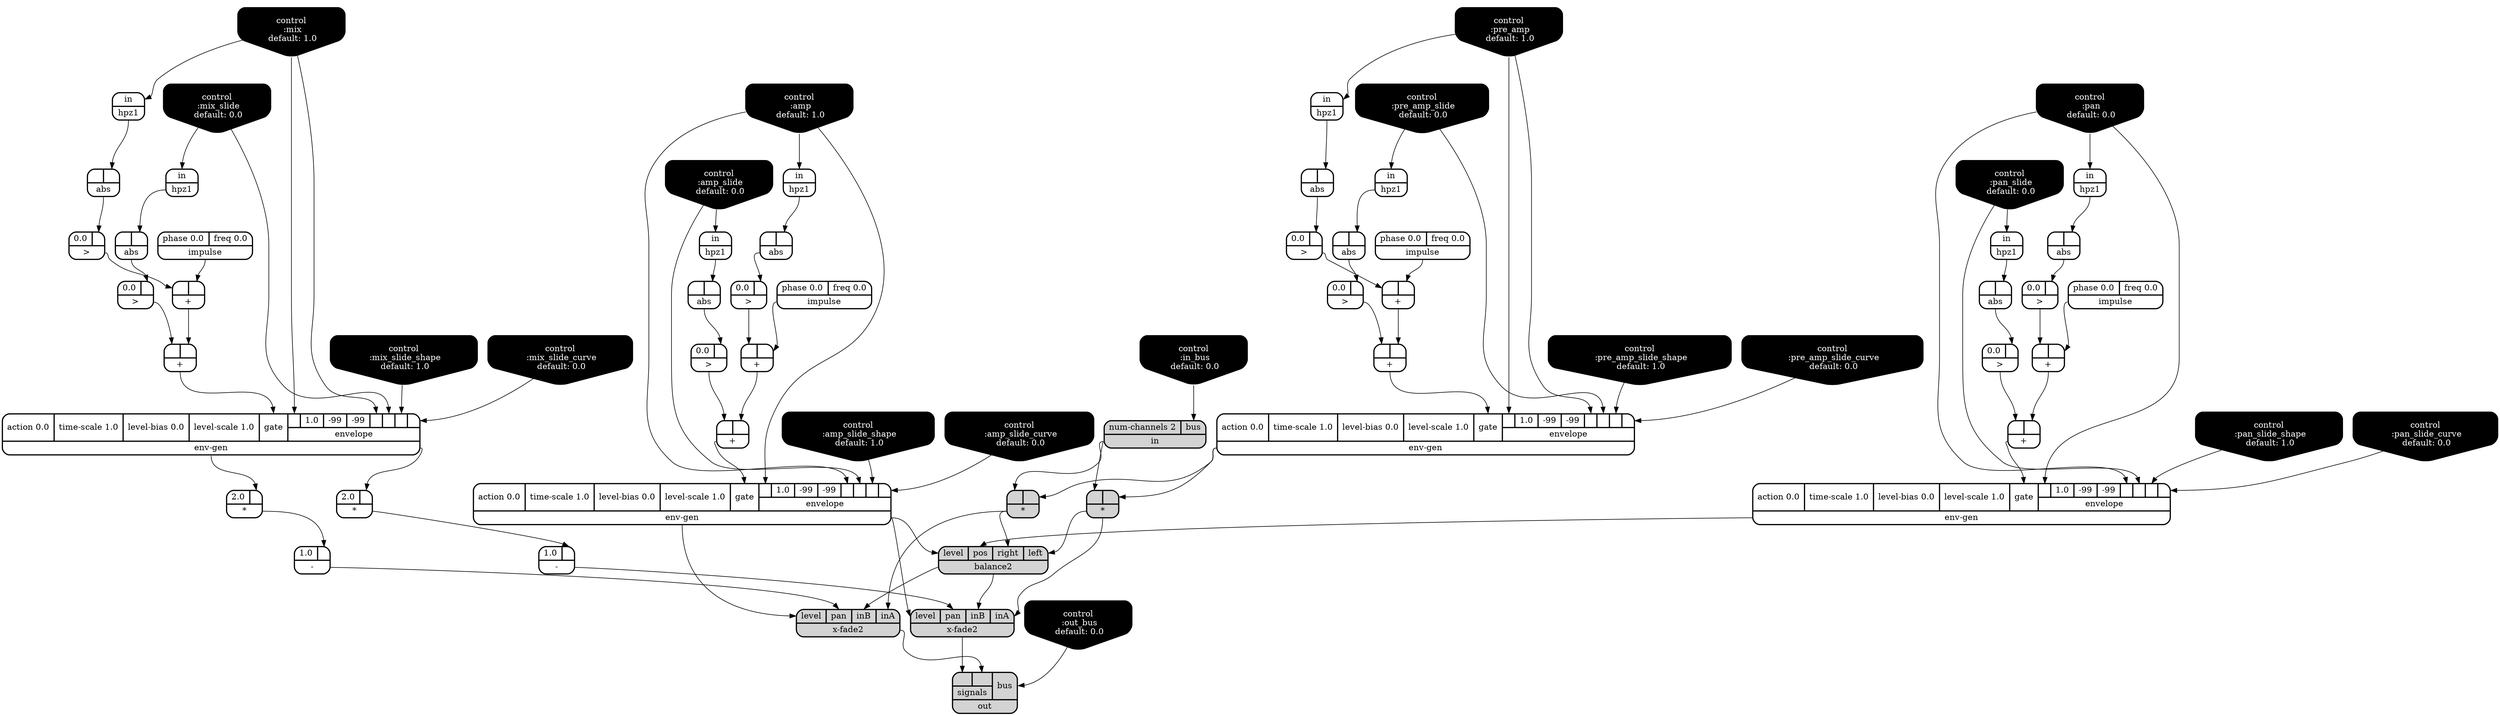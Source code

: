 digraph synthdef {
33 [label = "{{ <b> |<a> } |<__UG_NAME__>* }" style="filled, bold, rounded"  shape=record rankdir=LR];
34 [label = "{{ <b> |<a> } |<__UG_NAME__>* }" style="filled, bold, rounded"  shape=record rankdir=LR];
62 [label = "{{ <b> 2.0|<a> } |<__UG_NAME__>* }" style="bold, rounded" shape=record rankdir=LR];
65 [label = "{{ <b> 2.0|<a> } |<__UG_NAME__>* }" style="bold, rounded" shape=record rankdir=LR];
27 [label = "{{ <b> |<a> } |<__UG_NAME__>+ }" style="bold, rounded" shape=record rankdir=LR];
30 [label = "{{ <b> |<a> } |<__UG_NAME__>+ }" style="bold, rounded" shape=record rankdir=LR];
36 [label = "{{ <b> |<a> } |<__UG_NAME__>+ }" style="bold, rounded" shape=record rankdir=LR];
40 [label = "{{ <b> |<a> } |<__UG_NAME__>+ }" style="bold, rounded" shape=record rankdir=LR];
46 [label = "{{ <b> |<a> } |<__UG_NAME__>+ }" style="bold, rounded" shape=record rankdir=LR];
49 [label = "{{ <b> |<a> } |<__UG_NAME__>+ }" style="bold, rounded" shape=record rankdir=LR];
56 [label = "{{ <b> |<a> } |<__UG_NAME__>+ }" style="bold, rounded" shape=record rankdir=LR];
60 [label = "{{ <b> |<a> } |<__UG_NAME__>+ }" style="bold, rounded" shape=record rankdir=LR];
63 [label = "{{ <b> 1.0|<a> } |<__UG_NAME__>- }" style="bold, rounded" shape=record rankdir=LR];
66 [label = "{{ <b> 1.0|<a> } |<__UG_NAME__>- }" style="bold, rounded" shape=record rankdir=LR];
21 [label = "{{ <b> 0.0|<a> } |<__UG_NAME__>\> }" style="bold, rounded" shape=record rankdir=LR];
25 [label = "{{ <b> 0.0|<a> } |<__UG_NAME__>\> }" style="bold, rounded" shape=record rankdir=LR];
29 [label = "{{ <b> 0.0|<a> } |<__UG_NAME__>\> }" style="bold, rounded" shape=record rankdir=LR];
39 [label = "{{ <b> 0.0|<a> } |<__UG_NAME__>\> }" style="bold, rounded" shape=record rankdir=LR];
45 [label = "{{ <b> 0.0|<a> } |<__UG_NAME__>\> }" style="bold, rounded" shape=record rankdir=LR];
48 [label = "{{ <b> 0.0|<a> } |<__UG_NAME__>\> }" style="bold, rounded" shape=record rankdir=LR];
55 [label = "{{ <b> 0.0|<a> } |<__UG_NAME__>\> }" style="bold, rounded" shape=record rankdir=LR];
59 [label = "{{ <b> 0.0|<a> } |<__UG_NAME__>\> }" style="bold, rounded" shape=record rankdir=LR];
20 [label = "{{ <b> |<a> } |<__UG_NAME__>abs }" style="bold, rounded" shape=record rankdir=LR];
24 [label = "{{ <b> |<a> } |<__UG_NAME__>abs }" style="bold, rounded" shape=record rankdir=LR];
28 [label = "{{ <b> |<a> } |<__UG_NAME__>abs }" style="bold, rounded" shape=record rankdir=LR];
38 [label = "{{ <b> |<a> } |<__UG_NAME__>abs }" style="bold, rounded" shape=record rankdir=LR];
44 [label = "{{ <b> |<a> } |<__UG_NAME__>abs }" style="bold, rounded" shape=record rankdir=LR];
47 [label = "{{ <b> |<a> } |<__UG_NAME__>abs }" style="bold, rounded" shape=record rankdir=LR];
54 [label = "{{ <b> |<a> } |<__UG_NAME__>abs }" style="bold, rounded" shape=record rankdir=LR];
58 [label = "{{ <b> |<a> } |<__UG_NAME__>abs }" style="bold, rounded" shape=record rankdir=LR];
51 [label = "{{ <level> level|<pos> pos|<right> right|<left> left} |<__UG_NAME__>balance2 }" style="filled, bold, rounded"  shape=record rankdir=LR];
0 [label = "control
 :amp
 default: 1.0" shape=invhouse style="rounded, filled, bold" fillcolor=black fontcolor=white ]; 
1 [label = "control
 :amp_slide
 default: 0.0" shape=invhouse style="rounded, filled, bold" fillcolor=black fontcolor=white ]; 
2 [label = "control
 :amp_slide_shape
 default: 1.0" shape=invhouse style="rounded, filled, bold" fillcolor=black fontcolor=white ]; 
3 [label = "control
 :amp_slide_curve
 default: 0.0" shape=invhouse style="rounded, filled, bold" fillcolor=black fontcolor=white ]; 
4 [label = "control
 :mix
 default: 1.0" shape=invhouse style="rounded, filled, bold" fillcolor=black fontcolor=white ]; 
5 [label = "control
 :mix_slide
 default: 0.0" shape=invhouse style="rounded, filled, bold" fillcolor=black fontcolor=white ]; 
6 [label = "control
 :mix_slide_shape
 default: 1.0" shape=invhouse style="rounded, filled, bold" fillcolor=black fontcolor=white ]; 
7 [label = "control
 :mix_slide_curve
 default: 0.0" shape=invhouse style="rounded, filled, bold" fillcolor=black fontcolor=white ]; 
8 [label = "control
 :pre_amp
 default: 1.0" shape=invhouse style="rounded, filled, bold" fillcolor=black fontcolor=white ]; 
9 [label = "control
 :pre_amp_slide
 default: 0.0" shape=invhouse style="rounded, filled, bold" fillcolor=black fontcolor=white ]; 
10 [label = "control
 :pre_amp_slide_shape
 default: 1.0" shape=invhouse style="rounded, filled, bold" fillcolor=black fontcolor=white ]; 
11 [label = "control
 :pre_amp_slide_curve
 default: 0.0" shape=invhouse style="rounded, filled, bold" fillcolor=black fontcolor=white ]; 
12 [label = "control
 :pan
 default: 0.0" shape=invhouse style="rounded, filled, bold" fillcolor=black fontcolor=white ]; 
13 [label = "control
 :pan_slide
 default: 0.0" shape=invhouse style="rounded, filled, bold" fillcolor=black fontcolor=white ]; 
14 [label = "control
 :pan_slide_shape
 default: 1.0" shape=invhouse style="rounded, filled, bold" fillcolor=black fontcolor=white ]; 
15 [label = "control
 :pan_slide_curve
 default: 0.0" shape=invhouse style="rounded, filled, bold" fillcolor=black fontcolor=white ]; 
16 [label = "control
 :in_bus
 default: 0.0" shape=invhouse style="rounded, filled, bold" fillcolor=black fontcolor=white ]; 
17 [label = "control
 :out_bus
 default: 0.0" shape=invhouse style="rounded, filled, bold" fillcolor=black fontcolor=white ]; 
31 [label = "{{ <action> action 0.0|<time____scale> time-scale 1.0|<level____bias> level-bias 0.0|<level____scale> level-scale 1.0|<gate> gate|{{<envelope___control___0>|1.0|-99|-99|<envelope___control___4>|<envelope___control___5>|<envelope___control___6>|<envelope___control___7>}|envelope}} |<__UG_NAME__>env-gen }" style="bold, rounded" shape=record rankdir=LR];
41 [label = "{{ <action> action 0.0|<time____scale> time-scale 1.0|<level____bias> level-bias 0.0|<level____scale> level-scale 1.0|<gate> gate|{{<envelope___control___0>|1.0|-99|-99|<envelope___control___4>|<envelope___control___5>|<envelope___control___6>|<envelope___control___7>}|envelope}} |<__UG_NAME__>env-gen }" style="bold, rounded" shape=record rankdir=LR];
50 [label = "{{ <action> action 0.0|<time____scale> time-scale 1.0|<level____bias> level-bias 0.0|<level____scale> level-scale 1.0|<gate> gate|{{<envelope___control___0>|1.0|-99|-99|<envelope___control___4>|<envelope___control___5>|<envelope___control___6>|<envelope___control___7>}|envelope}} |<__UG_NAME__>env-gen }" style="bold, rounded" shape=record rankdir=LR];
61 [label = "{{ <action> action 0.0|<time____scale> time-scale 1.0|<level____bias> level-bias 0.0|<level____scale> level-scale 1.0|<gate> gate|{{<envelope___control___0>|1.0|-99|-99|<envelope___control___4>|<envelope___control___5>|<envelope___control___6>|<envelope___control___7>}|envelope}} |<__UG_NAME__>env-gen }" style="bold, rounded" shape=record rankdir=LR];
18 [label = "{{ <in> in} |<__UG_NAME__>hpz1 }" style="bold, rounded" shape=record rankdir=LR];
19 [label = "{{ <in> in} |<__UG_NAME__>hpz1 }" style="bold, rounded" shape=record rankdir=LR];
22 [label = "{{ <in> in} |<__UG_NAME__>hpz1 }" style="bold, rounded" shape=record rankdir=LR];
23 [label = "{{ <in> in} |<__UG_NAME__>hpz1 }" style="bold, rounded" shape=record rankdir=LR];
37 [label = "{{ <in> in} |<__UG_NAME__>hpz1 }" style="bold, rounded" shape=record rankdir=LR];
43 [label = "{{ <in> in} |<__UG_NAME__>hpz1 }" style="bold, rounded" shape=record rankdir=LR];
53 [label = "{{ <in> in} |<__UG_NAME__>hpz1 }" style="bold, rounded" shape=record rankdir=LR];
57 [label = "{{ <in> in} |<__UG_NAME__>hpz1 }" style="bold, rounded" shape=record rankdir=LR];
26 [label = "{{ <phase> phase 0.0|<freq> freq 0.0} |<__UG_NAME__>impulse }" style="bold, rounded" shape=record rankdir=LR];
35 [label = "{{ <phase> phase 0.0|<freq> freq 0.0} |<__UG_NAME__>impulse }" style="bold, rounded" shape=record rankdir=LR];
42 [label = "{{ <phase> phase 0.0|<freq> freq 0.0} |<__UG_NAME__>impulse }" style="bold, rounded" shape=record rankdir=LR];
52 [label = "{{ <phase> phase 0.0|<freq> freq 0.0} |<__UG_NAME__>impulse }" style="bold, rounded" shape=record rankdir=LR];
32 [label = "{{ <num____channels> num-channels 2|<bus> bus} |<__UG_NAME__>in }" style="filled, bold, rounded"  shape=record rankdir=LR];
68 [label = "{{ {{<signals___x____fade2___0>|<signals___x____fade2___1>}|signals}|<bus> bus} |<__UG_NAME__>out }" style="filled, bold, rounded"  shape=record rankdir=LR];
64 [label = "{{ <level> level|<pan> pan|<inb> inB|<ina> inA} |<__UG_NAME__>x-fade2 }" style="filled, bold, rounded"  shape=record rankdir=LR];
67 [label = "{{ <level> level|<pan> pan|<inb> inB|<ina> inA} |<__UG_NAME__>x-fade2 }" style="filled, bold, rounded"  shape=record rankdir=LR];

31:__UG_NAME__ -> 33:a ;
32:__UG_NAME__ -> 33:b ;
31:__UG_NAME__ -> 34:a ;
32:__UG_NAME__ -> 34:b ;
61:__UG_NAME__ -> 62:a ;
61:__UG_NAME__ -> 65:a ;
26:__UG_NAME__ -> 27:a ;
25:__UG_NAME__ -> 27:b ;
27:__UG_NAME__ -> 30:a ;
29:__UG_NAME__ -> 30:b ;
35:__UG_NAME__ -> 36:a ;
21:__UG_NAME__ -> 36:b ;
36:__UG_NAME__ -> 40:a ;
39:__UG_NAME__ -> 40:b ;
42:__UG_NAME__ -> 46:a ;
45:__UG_NAME__ -> 46:b ;
46:__UG_NAME__ -> 49:a ;
48:__UG_NAME__ -> 49:b ;
52:__UG_NAME__ -> 56:a ;
55:__UG_NAME__ -> 56:b ;
56:__UG_NAME__ -> 60:a ;
59:__UG_NAME__ -> 60:b ;
62:__UG_NAME__ -> 63:a ;
65:__UG_NAME__ -> 66:a ;
20:__UG_NAME__ -> 21:a ;
24:__UG_NAME__ -> 25:a ;
28:__UG_NAME__ -> 29:a ;
38:__UG_NAME__ -> 39:a ;
44:__UG_NAME__ -> 45:a ;
47:__UG_NAME__ -> 48:a ;
54:__UG_NAME__ -> 55:a ;
58:__UG_NAME__ -> 59:a ;
19:__UG_NAME__ -> 20:a ;
23:__UG_NAME__ -> 24:a ;
22:__UG_NAME__ -> 28:a ;
37:__UG_NAME__ -> 38:a ;
43:__UG_NAME__ -> 44:a ;
18:__UG_NAME__ -> 47:a ;
53:__UG_NAME__ -> 54:a ;
57:__UG_NAME__ -> 58:a ;
34:__UG_NAME__ -> 51:left ;
33:__UG_NAME__ -> 51:right ;
41:__UG_NAME__ -> 51:pos ;
50:__UG_NAME__ -> 51:level ;
8:__UG_NAME__ -> 31:envelope___control___0 ;
8:__UG_NAME__ -> 31:envelope___control___4 ;
9:__UG_NAME__ -> 31:envelope___control___5 ;
10:__UG_NAME__ -> 31:envelope___control___6 ;
11:__UG_NAME__ -> 31:envelope___control___7 ;
30:__UG_NAME__ -> 31:gate ;
12:__UG_NAME__ -> 41:envelope___control___0 ;
12:__UG_NAME__ -> 41:envelope___control___4 ;
13:__UG_NAME__ -> 41:envelope___control___5 ;
14:__UG_NAME__ -> 41:envelope___control___6 ;
15:__UG_NAME__ -> 41:envelope___control___7 ;
40:__UG_NAME__ -> 41:gate ;
0:__UG_NAME__ -> 50:envelope___control___0 ;
0:__UG_NAME__ -> 50:envelope___control___4 ;
1:__UG_NAME__ -> 50:envelope___control___5 ;
2:__UG_NAME__ -> 50:envelope___control___6 ;
3:__UG_NAME__ -> 50:envelope___control___7 ;
49:__UG_NAME__ -> 50:gate ;
4:__UG_NAME__ -> 61:envelope___control___0 ;
4:__UG_NAME__ -> 61:envelope___control___4 ;
5:__UG_NAME__ -> 61:envelope___control___5 ;
6:__UG_NAME__ -> 61:envelope___control___6 ;
7:__UG_NAME__ -> 61:envelope___control___7 ;
60:__UG_NAME__ -> 61:gate ;
1:__UG_NAME__ -> 18:in ;
12:__UG_NAME__ -> 19:in ;
9:__UG_NAME__ -> 22:in ;
8:__UG_NAME__ -> 23:in ;
13:__UG_NAME__ -> 37:in ;
0:__UG_NAME__ -> 43:in ;
4:__UG_NAME__ -> 53:in ;
5:__UG_NAME__ -> 57:in ;
16:__UG_NAME__ -> 32:bus ;
17:__UG_NAME__ -> 68:bus ;
67:__UG_NAME__ -> 68:signals___x____fade2___0 ;
64:__UG_NAME__ -> 68:signals___x____fade2___1 ;
33:__UG_NAME__ -> 64:ina ;
51:__UG_NAME__ -> 64:inb ;
63:__UG_NAME__ -> 64:pan ;
50:__UG_NAME__ -> 64:level ;
34:__UG_NAME__ -> 67:ina ;
51:__UG_NAME__ -> 67:inb ;
66:__UG_NAME__ -> 67:pan ;
50:__UG_NAME__ -> 67:level ;

}
